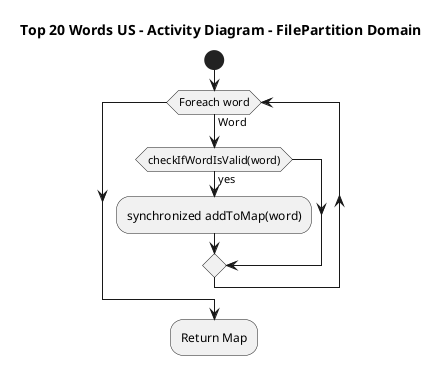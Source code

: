 @startuml

title Top 20 Words US - Activity Diagram - FilePartition Domain

start
    while(Foreach word) is (Word)
    if(checkIfWordIsValid(word)) then (yes)
    :synchronized addToMap(word);
    endif
    endwhile
    :Return Map;

@enduml